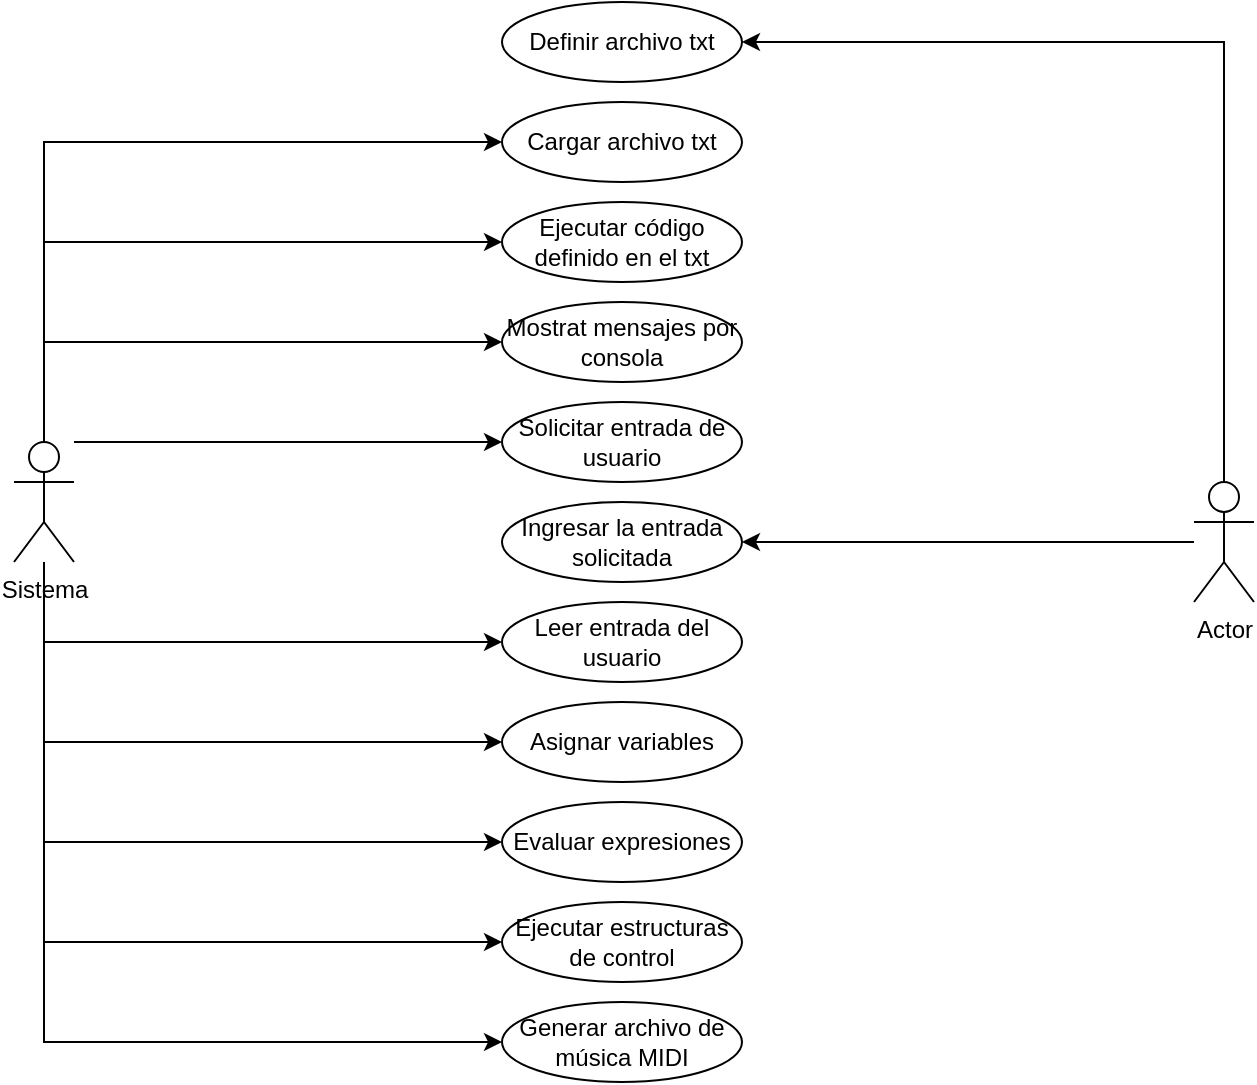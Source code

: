 <mxfile version="26.0.16">
  <diagram name="Página-1" id="1lJHccCvM0a4sJVWUN1a">
    <mxGraphModel dx="939" dy="633" grid="0" gridSize="10" guides="1" tooltips="1" connect="1" arrows="1" fold="1" page="1" pageScale="1" pageWidth="827" pageHeight="1169" math="0" shadow="0">
      <root>
        <mxCell id="0" />
        <mxCell id="1" parent="0" />
        <mxCell id="N0Ayyo2j30490MC7F_43-12" style="edgeStyle=orthogonalEdgeStyle;rounded=0;orthogonalLoop=1;jettySize=auto;html=1;" edge="1" parent="1" source="N0Ayyo2j30490MC7F_43-1" target="N0Ayyo2j30490MC7F_43-4">
          <mxGeometry relative="1" as="geometry">
            <Array as="points">
              <mxPoint x="125" y="300" />
            </Array>
          </mxGeometry>
        </mxCell>
        <mxCell id="N0Ayyo2j30490MC7F_43-14" style="edgeStyle=orthogonalEdgeStyle;rounded=0;orthogonalLoop=1;jettySize=auto;html=1;" edge="1" parent="1" source="N0Ayyo2j30490MC7F_43-1" target="N0Ayyo2j30490MC7F_43-5">
          <mxGeometry relative="1" as="geometry">
            <Array as="points">
              <mxPoint x="125" y="350" />
            </Array>
          </mxGeometry>
        </mxCell>
        <mxCell id="N0Ayyo2j30490MC7F_43-15" style="edgeStyle=orthogonalEdgeStyle;rounded=0;orthogonalLoop=1;jettySize=auto;html=1;" edge="1" parent="1" source="N0Ayyo2j30490MC7F_43-1" target="N0Ayyo2j30490MC7F_43-6">
          <mxGeometry relative="1" as="geometry">
            <Array as="points">
              <mxPoint x="125" y="400" />
            </Array>
          </mxGeometry>
        </mxCell>
        <mxCell id="N0Ayyo2j30490MC7F_43-16" style="edgeStyle=orthogonalEdgeStyle;rounded=0;orthogonalLoop=1;jettySize=auto;html=1;" edge="1" parent="1" source="N0Ayyo2j30490MC7F_43-1" target="N0Ayyo2j30490MC7F_43-7">
          <mxGeometry relative="1" as="geometry">
            <Array as="points">
              <mxPoint x="125" y="550" />
            </Array>
          </mxGeometry>
        </mxCell>
        <mxCell id="N0Ayyo2j30490MC7F_43-17" style="edgeStyle=orthogonalEdgeStyle;rounded=0;orthogonalLoop=1;jettySize=auto;html=1;" edge="1" parent="1" source="N0Ayyo2j30490MC7F_43-1" target="N0Ayyo2j30490MC7F_43-8">
          <mxGeometry relative="1" as="geometry">
            <Array as="points">
              <mxPoint x="125" y="600" />
            </Array>
          </mxGeometry>
        </mxCell>
        <mxCell id="N0Ayyo2j30490MC7F_43-18" style="edgeStyle=orthogonalEdgeStyle;rounded=0;orthogonalLoop=1;jettySize=auto;html=1;" edge="1" parent="1" source="N0Ayyo2j30490MC7F_43-1" target="N0Ayyo2j30490MC7F_43-9">
          <mxGeometry relative="1" as="geometry">
            <Array as="points">
              <mxPoint x="125" y="650" />
            </Array>
          </mxGeometry>
        </mxCell>
        <mxCell id="N0Ayyo2j30490MC7F_43-19" style="edgeStyle=orthogonalEdgeStyle;rounded=0;orthogonalLoop=1;jettySize=auto;html=1;" edge="1" parent="1" source="N0Ayyo2j30490MC7F_43-1" target="N0Ayyo2j30490MC7F_43-10">
          <mxGeometry relative="1" as="geometry">
            <Array as="points">
              <mxPoint x="125" y="700" />
            </Array>
          </mxGeometry>
        </mxCell>
        <mxCell id="N0Ayyo2j30490MC7F_43-20" style="edgeStyle=orthogonalEdgeStyle;rounded=0;orthogonalLoop=1;jettySize=auto;html=1;" edge="1" parent="1" target="N0Ayyo2j30490MC7F_43-13">
          <mxGeometry relative="1" as="geometry">
            <mxPoint x="125" y="530" as="sourcePoint" />
            <mxPoint x="414" y="750" as="targetPoint" />
            <Array as="points">
              <mxPoint x="125" y="750" />
            </Array>
          </mxGeometry>
        </mxCell>
        <mxCell id="N0Ayyo2j30490MC7F_43-23" style="edgeStyle=orthogonalEdgeStyle;rounded=0;orthogonalLoop=1;jettySize=auto;html=1;" edge="1" parent="1" source="N0Ayyo2j30490MC7F_43-1" target="N0Ayyo2j30490MC7F_43-21">
          <mxGeometry relative="1" as="geometry">
            <Array as="points">
              <mxPoint x="200" y="450" />
              <mxPoint x="200" y="450" />
            </Array>
          </mxGeometry>
        </mxCell>
        <mxCell id="N0Ayyo2j30490MC7F_43-1" value="Sistema" style="shape=umlActor;verticalLabelPosition=bottom;verticalAlign=top;html=1;outlineConnect=0;" vertex="1" parent="1">
          <mxGeometry x="110" y="450" width="30" height="60" as="geometry" />
        </mxCell>
        <mxCell id="N0Ayyo2j30490MC7F_43-11" style="edgeStyle=orthogonalEdgeStyle;rounded=0;orthogonalLoop=1;jettySize=auto;html=1;" edge="1" parent="1" source="N0Ayyo2j30490MC7F_43-2" target="N0Ayyo2j30490MC7F_43-3">
          <mxGeometry relative="1" as="geometry">
            <Array as="points">
              <mxPoint x="715" y="250" />
            </Array>
          </mxGeometry>
        </mxCell>
        <mxCell id="N0Ayyo2j30490MC7F_43-24" style="edgeStyle=orthogonalEdgeStyle;rounded=0;orthogonalLoop=1;jettySize=auto;html=1;" edge="1" parent="1" source="N0Ayyo2j30490MC7F_43-2" target="N0Ayyo2j30490MC7F_43-22">
          <mxGeometry relative="1" as="geometry" />
        </mxCell>
        <mxCell id="N0Ayyo2j30490MC7F_43-2" value="Actor" style="shape=umlActor;verticalLabelPosition=bottom;verticalAlign=top;html=1;outlineConnect=0;" vertex="1" parent="1">
          <mxGeometry x="700" y="470" width="30" height="60" as="geometry" />
        </mxCell>
        <mxCell id="N0Ayyo2j30490MC7F_43-3" value="Definir archivo txt" style="ellipse;whiteSpace=wrap;html=1;" vertex="1" parent="1">
          <mxGeometry x="354" y="230" width="120" height="40" as="geometry" />
        </mxCell>
        <mxCell id="N0Ayyo2j30490MC7F_43-4" value="Cargar archivo txt" style="ellipse;whiteSpace=wrap;html=1;" vertex="1" parent="1">
          <mxGeometry x="354" y="280" width="120" height="40" as="geometry" />
        </mxCell>
        <mxCell id="N0Ayyo2j30490MC7F_43-5" value="Ejecutar código definido en el txt" style="ellipse;whiteSpace=wrap;html=1;" vertex="1" parent="1">
          <mxGeometry x="354" y="330" width="120" height="40" as="geometry" />
        </mxCell>
        <mxCell id="N0Ayyo2j30490MC7F_43-6" value="Mostrat mensajes por consola" style="ellipse;whiteSpace=wrap;html=1;" vertex="1" parent="1">
          <mxGeometry x="354" y="380" width="120" height="40" as="geometry" />
        </mxCell>
        <mxCell id="N0Ayyo2j30490MC7F_43-7" value="Leer entrada del usuario" style="ellipse;whiteSpace=wrap;html=1;" vertex="1" parent="1">
          <mxGeometry x="354" y="530" width="120" height="40" as="geometry" />
        </mxCell>
        <mxCell id="N0Ayyo2j30490MC7F_43-8" value="Asignar variables" style="ellipse;whiteSpace=wrap;html=1;" vertex="1" parent="1">
          <mxGeometry x="354" y="580" width="120" height="40" as="geometry" />
        </mxCell>
        <mxCell id="N0Ayyo2j30490MC7F_43-9" value="Evaluar expresiones" style="ellipse;whiteSpace=wrap;html=1;" vertex="1" parent="1">
          <mxGeometry x="354" y="630" width="120" height="40" as="geometry" />
        </mxCell>
        <mxCell id="N0Ayyo2j30490MC7F_43-10" value="Ejecutar estructuras de control" style="ellipse;whiteSpace=wrap;html=1;" vertex="1" parent="1">
          <mxGeometry x="354" y="680" width="120" height="40" as="geometry" />
        </mxCell>
        <mxCell id="N0Ayyo2j30490MC7F_43-13" value="Generar archivo de música MIDI" style="ellipse;whiteSpace=wrap;html=1;" vertex="1" parent="1">
          <mxGeometry x="354" y="730" width="120" height="40" as="geometry" />
        </mxCell>
        <mxCell id="N0Ayyo2j30490MC7F_43-21" value="Solicitar entrada de usuario" style="ellipse;whiteSpace=wrap;html=1;" vertex="1" parent="1">
          <mxGeometry x="354" y="430" width="120" height="40" as="geometry" />
        </mxCell>
        <mxCell id="N0Ayyo2j30490MC7F_43-22" value="Ingresar la entrada solicitada" style="ellipse;whiteSpace=wrap;html=1;" vertex="1" parent="1">
          <mxGeometry x="354" y="480" width="120" height="40" as="geometry" />
        </mxCell>
      </root>
    </mxGraphModel>
  </diagram>
</mxfile>
